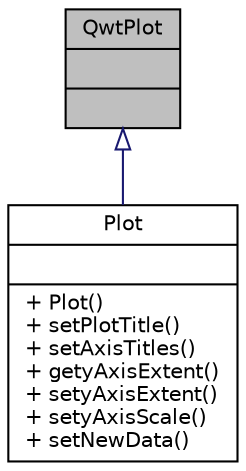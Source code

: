 digraph "QwtPlot"
{
 // LATEX_PDF_SIZE
  bgcolor="transparent";
  edge [fontname="Helvetica",fontsize="10",labelfontname="Helvetica",labelfontsize="10"];
  node [fontname="Helvetica",fontsize="10",shape=record];
  Node1 [label="{QwtPlot\n||}",height=0.2,width=0.4,color="black", fillcolor="grey75", style="filled", fontcolor="black",tooltip=" "];
  Node1 -> Node2 [dir="back",color="midnightblue",fontsize="10",style="solid",arrowtail="onormal",fontname="Helvetica"];
  Node2 [label="{Plot\n||+ Plot()\l+ setPlotTitle()\l+ setAxisTitles()\l+ getyAxisExtent()\l+ setyAxisExtent()\l+ setyAxisScale()\l+ setNewData()\l}",height=0.2,width=0.4,color="black",URL="$class_plot.html",tooltip="The Plot class displays a single plot as a Qwt widget."];
}
